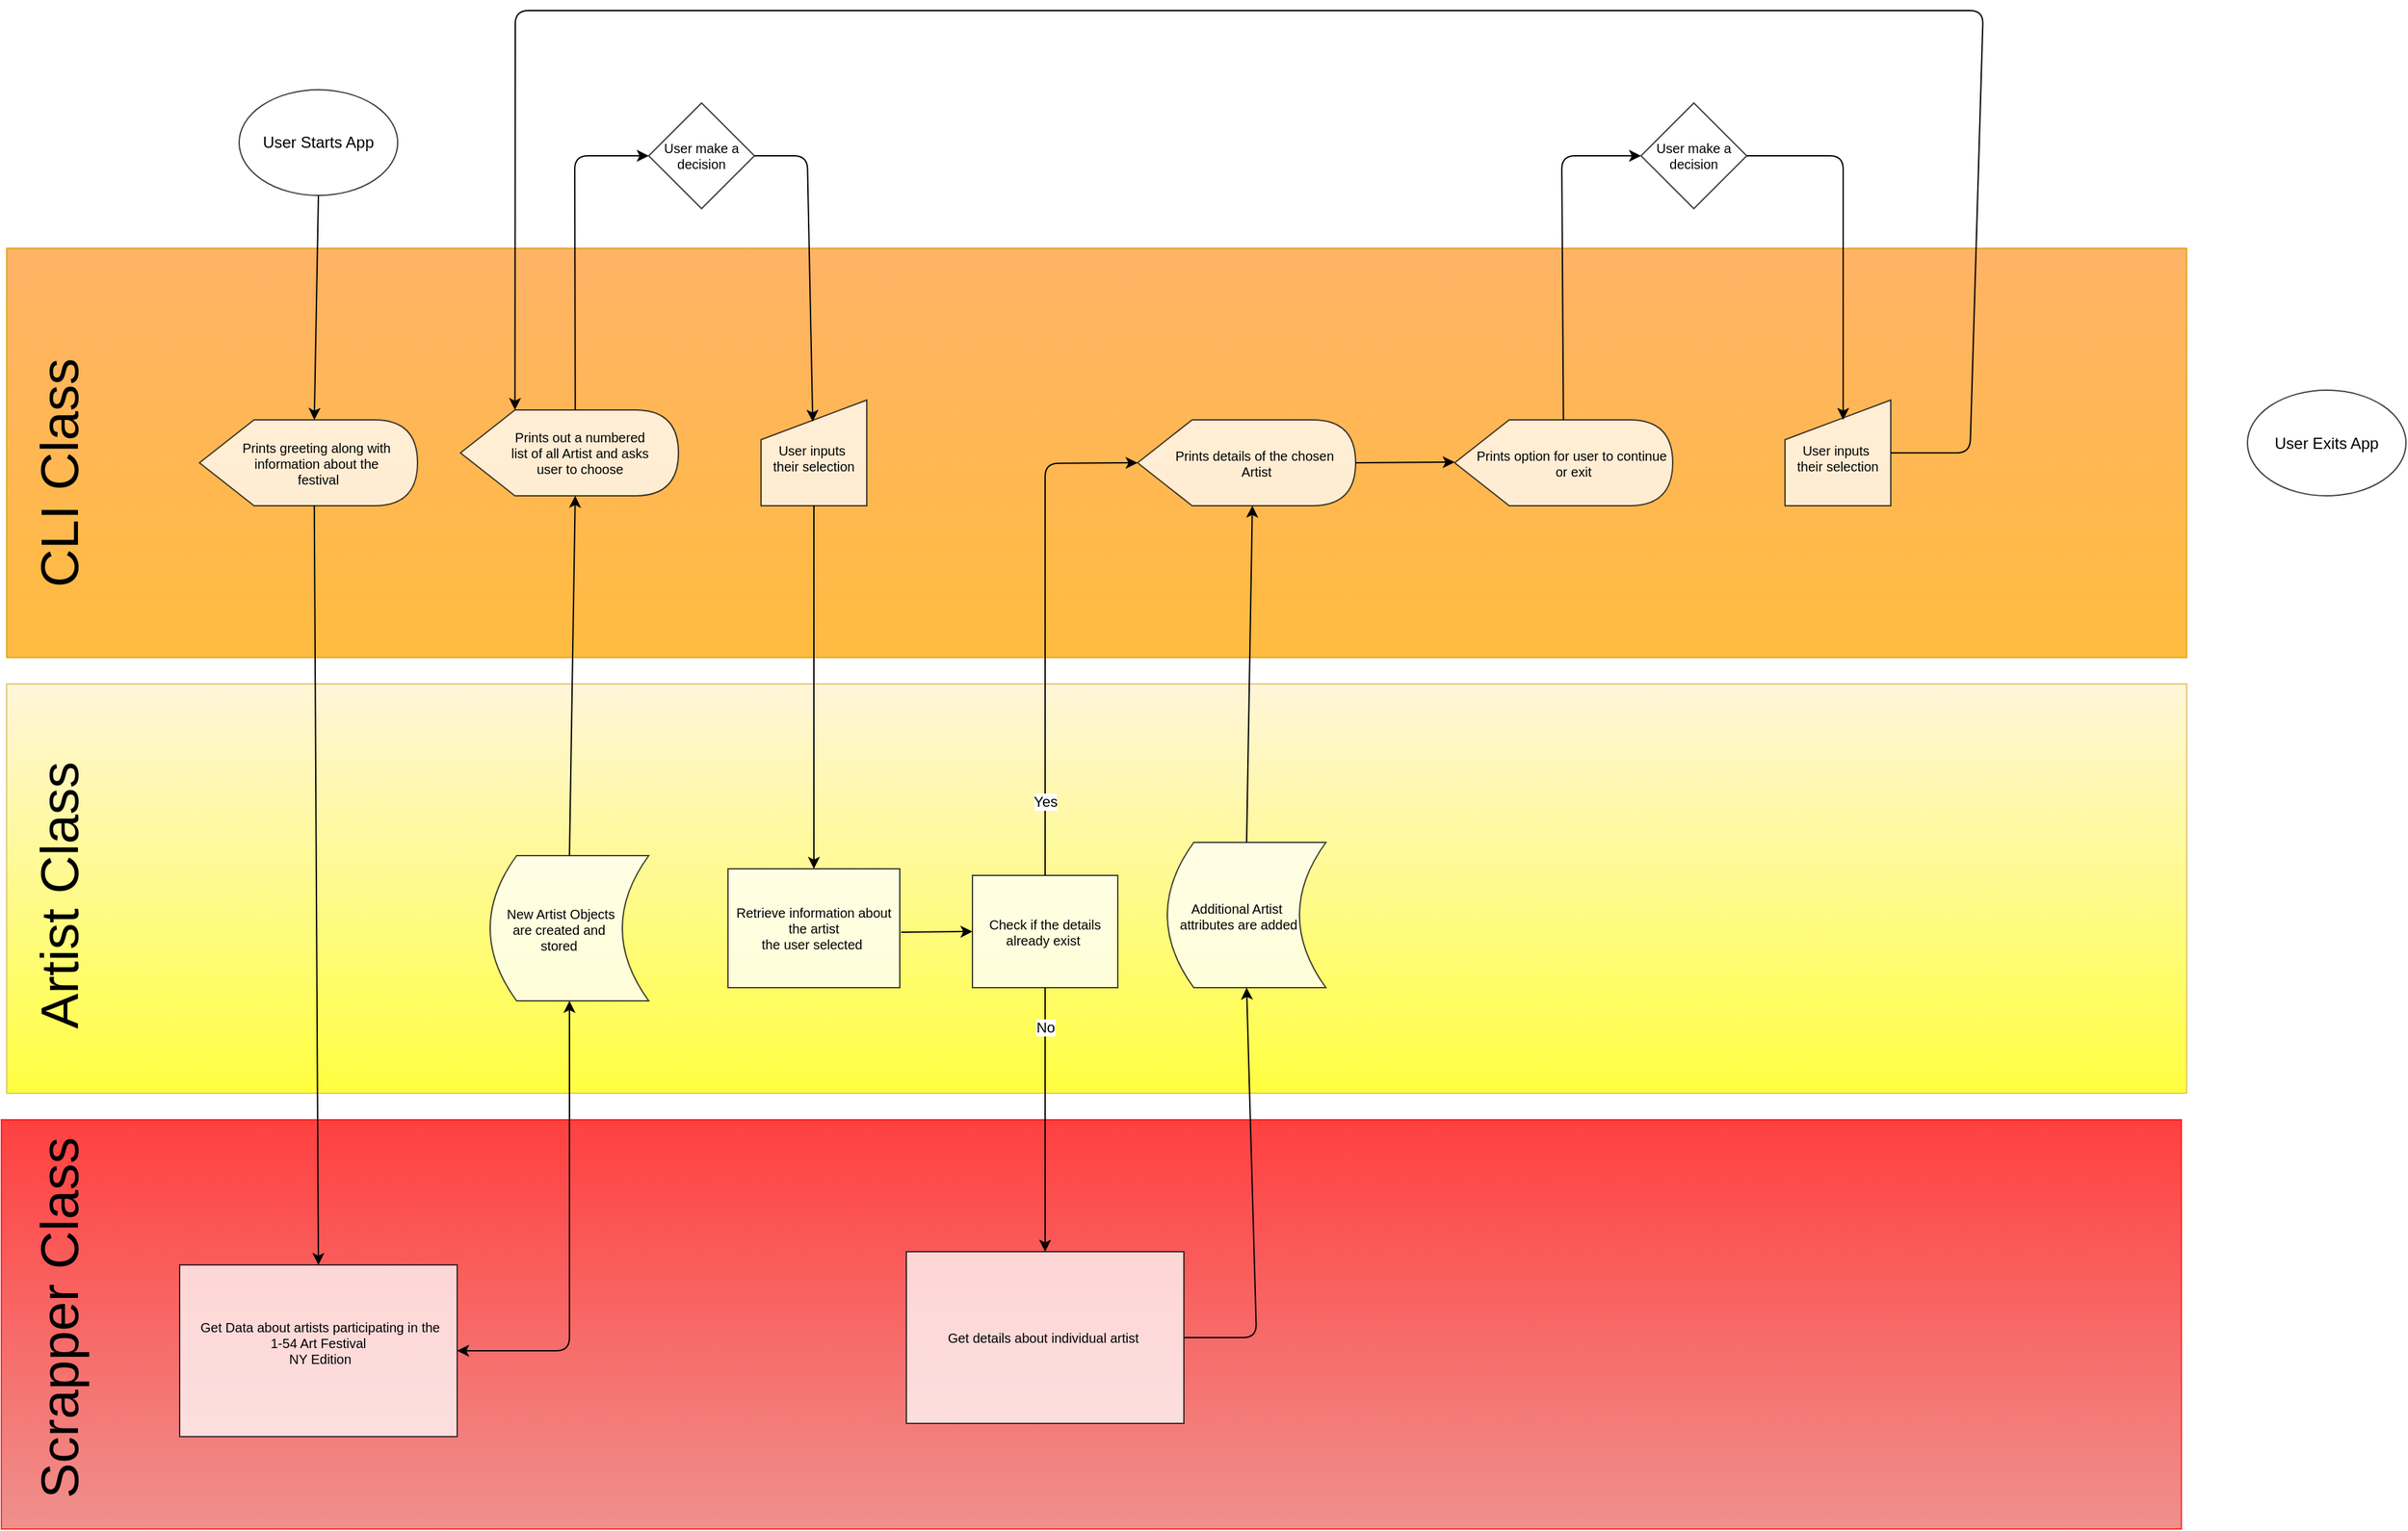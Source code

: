 <mxfile version="14.4.8" type="github">
  <diagram id="C5RBs43oDa-KdzZeNtuy" name="Page-1">
    <mxGraphModel dx="1123" dy="780" grid="1" gridSize="10" guides="1" tooltips="1" connect="1" arrows="1" fold="1" page="1" pageScale="1" pageWidth="827" pageHeight="1169" math="0" shadow="0">
      <root>
        <mxCell id="WIyWlLk6GJQsqaUBKTNV-0" />
        <mxCell id="WIyWlLk6GJQsqaUBKTNV-1" parent="WIyWlLk6GJQsqaUBKTNV-0" />
        <mxCell id="f-RrZv-tHwJxY2jI-w4x-3" value="" style="rounded=0;whiteSpace=wrap;html=1;opacity=75;gradientColor=#ea6b66;strokeColor=#FF0000;fillColor=#FF0000;" vertex="1" parent="WIyWlLk6GJQsqaUBKTNV-1">
          <mxGeometry y="880" width="1650" height="310" as="geometry" />
        </mxCell>
        <mxCell id="f-RrZv-tHwJxY2jI-w4x-2" value="" style="rounded=0;whiteSpace=wrap;html=1;fillColor=#fff2cc;strokeColor=#d6b656;opacity=75;gradientColor=#FFFF00;" vertex="1" parent="WIyWlLk6GJQsqaUBKTNV-1">
          <mxGeometry x="4" y="550" width="1650" height="310" as="geometry" />
        </mxCell>
        <mxCell id="f-RrZv-tHwJxY2jI-w4x-1" value="" style="rounded=0;whiteSpace=wrap;html=1;strokeColor=#d79b00;opacity=75;gradientColor=#ffa500;fillColor=#FF9933;" vertex="1" parent="WIyWlLk6GJQsqaUBKTNV-1">
          <mxGeometry x="4" y="220" width="1650" height="310" as="geometry" />
        </mxCell>
        <mxCell id="f-RrZv-tHwJxY2jI-w4x-6" value="&lt;font style=&quot;font-size: 40px&quot;&gt;Artist Class&lt;/font&gt;" style="text;html=1;strokeColor=none;fillColor=none;align=center;verticalAlign=middle;whiteSpace=wrap;rounded=0;opacity=75;fontSize=50;rotation=-90;" vertex="1" parent="WIyWlLk6GJQsqaUBKTNV-1">
          <mxGeometry x="-120" y="700" width="320" height="20" as="geometry" />
        </mxCell>
        <mxCell id="f-RrZv-tHwJxY2jI-w4x-8" value="&lt;font&gt;&lt;font style=&quot;font-size: 40px&quot;&gt;CLI Class&lt;/font&gt;&lt;br&gt;&lt;/font&gt;" style="text;html=1;strokeColor=none;fillColor=none;align=center;verticalAlign=middle;whiteSpace=wrap;rounded=0;opacity=75;fontSize=50;rotation=-90;" vertex="1" parent="WIyWlLk6GJQsqaUBKTNV-1">
          <mxGeometry x="-120" y="380" width="320" height="20" as="geometry" />
        </mxCell>
        <mxCell id="f-RrZv-tHwJxY2jI-w4x-9" value="&lt;font style=&quot;font-size: 40px&quot;&gt;Scrapper Class&lt;/font&gt;" style="text;html=1;strokeColor=none;fillColor=none;align=center;verticalAlign=middle;whiteSpace=wrap;rounded=0;opacity=75;fontSize=50;rotation=-90;" vertex="1" parent="WIyWlLk6GJQsqaUBKTNV-1">
          <mxGeometry x="-120" y="1020" width="320" height="20" as="geometry" />
        </mxCell>
        <mxCell id="f-RrZv-tHwJxY2jI-w4x-13" value="&lt;p style=&quot;font-size: 12px&quot;&gt;User Starts App&lt;/p&gt;" style="ellipse;whiteSpace=wrap;html=1;fontSize=50;opacity=75;fillColor=#FFFFFF;" vertex="1" parent="WIyWlLk6GJQsqaUBKTNV-1">
          <mxGeometry x="180" y="100" width="120" height="80" as="geometry" />
        </mxCell>
        <mxCell id="f-RrZv-tHwJxY2jI-w4x-14" value="&lt;p style=&quot;font-size: 12px&quot;&gt;User Exits App&lt;/p&gt;" style="ellipse;whiteSpace=wrap;html=1;fontSize=50;opacity=75;fillColor=#FFFFFF;" vertex="1" parent="WIyWlLk6GJQsqaUBKTNV-1">
          <mxGeometry x="1700" y="327.5" width="120" height="80" as="geometry" />
        </mxCell>
        <mxCell id="f-RrZv-tHwJxY2jI-w4x-15" value="New Artist Objects&#xa;are created and &#xa;stored " style="shape=dataStorage;fixedSize=1;strokeColor=#000000;fillColor=#FFFFFF;gradientColor=none;fontSize=10;opacity=75;align=center;verticalAlign=middle;whiteSpace=wrap;labelPosition=center;verticalLabelPosition=middle;spacingLeft=-13;spacingTop=2;" vertex="1" parent="WIyWlLk6GJQsqaUBKTNV-1">
          <mxGeometry x="370" y="680" width="120" height="110" as="geometry" />
        </mxCell>
        <mxCell id="f-RrZv-tHwJxY2jI-w4x-17" value="&amp;nbsp;Get Data about artists participating in the&lt;br style=&quot;padding: 0px ; margin: 0px&quot;&gt;1-54 Art Festival&lt;br style=&quot;padding: 0px ; margin: 0px&quot;&gt;&amp;nbsp;NY Edition&lt;div style=&quot;padding: 0px ; margin: 0px&quot;&gt;&lt;br style=&quot;padding: 0px ; margin: 0px&quot;&gt;&lt;/div&gt;" style="rounded=0;whiteSpace=wrap;html=1;strokeColor=#000000;fillColor=#FFFFFF;gradientColor=none;fontSize=10;opacity=75;align=center;" vertex="1" parent="WIyWlLk6GJQsqaUBKTNV-1">
          <mxGeometry x="135" y="990" width="210" height="130" as="geometry" />
        </mxCell>
        <mxCell id="f-RrZv-tHwJxY2jI-w4x-18" value="&lt;font face=&quot;helvetica&quot;&gt;Get details about individual artist&amp;nbsp;&lt;/font&gt;" style="rounded=0;whiteSpace=wrap;html=1;strokeColor=#000000;fillColor=#FFFFFF;gradientColor=none;fontSize=10;opacity=75;align=center;" vertex="1" parent="WIyWlLk6GJQsqaUBKTNV-1">
          <mxGeometry x="685" y="980" width="210" height="130" as="geometry" />
        </mxCell>
        <mxCell id="f-RrZv-tHwJxY2jI-w4x-19" value="Prints greeting along with&amp;nbsp;&lt;br&gt;information about the&amp;nbsp;&lt;br&gt;festival" style="shape=display;whiteSpace=wrap;html=1;strokeColor=#000000;fillColor=#FFFFFF;gradientColor=none;fontSize=10;opacity=75;align=center;spacingLeft=15;" vertex="1" parent="WIyWlLk6GJQsqaUBKTNV-1">
          <mxGeometry x="150" y="350" width="165" height="65" as="geometry" />
        </mxCell>
        <mxCell id="f-RrZv-tHwJxY2jI-w4x-21" value="Additional Artist &#xa;attributes are added" style="shape=dataStorage;fixedSize=1;strokeColor=#000000;fillColor=#FFFFFF;gradientColor=none;fontSize=10;opacity=75;align=center;verticalAlign=middle;whiteSpace=wrap;labelPosition=center;verticalLabelPosition=middle;spacingLeft=-13;spacingTop=2;" vertex="1" parent="WIyWlLk6GJQsqaUBKTNV-1">
          <mxGeometry x="882.5" y="670" width="120" height="110" as="geometry" />
        </mxCell>
        <mxCell id="f-RrZv-tHwJxY2jI-w4x-22" value="Prints out a numbered&lt;br&gt;list of all Artist and asks&lt;br&gt;user to choose" style="shape=display;whiteSpace=wrap;html=1;strokeColor=#000000;fillColor=#FFFFFF;gradientColor=none;fontSize=10;opacity=75;align=center;spacingLeft=15;" vertex="1" parent="WIyWlLk6GJQsqaUBKTNV-1">
          <mxGeometry x="347.5" y="342.5" width="165" height="65" as="geometry" />
        </mxCell>
        <mxCell id="f-RrZv-tHwJxY2jI-w4x-23" value="Prints details of the chosen&amp;nbsp;&lt;br&gt;Artist" style="shape=display;whiteSpace=wrap;html=1;strokeColor=#000000;fillColor=#FFFFFF;gradientColor=none;fontSize=10;opacity=75;align=center;spacingLeft=15;" vertex="1" parent="WIyWlLk6GJQsqaUBKTNV-1">
          <mxGeometry x="860" y="350" width="165" height="65" as="geometry" />
        </mxCell>
        <mxCell id="f-RrZv-tHwJxY2jI-w4x-24" value="User inputs&amp;nbsp;&lt;br&gt;their selection" style="shape=manualInput;whiteSpace=wrap;html=1;strokeColor=#000000;fillColor=#FFFFFF;gradientColor=none;fontSize=10;opacity=75;align=center;spacingBottom=-7;" vertex="1" parent="WIyWlLk6GJQsqaUBKTNV-1">
          <mxGeometry x="575" y="335" width="80" height="80" as="geometry" />
        </mxCell>
        <mxCell id="f-RrZv-tHwJxY2jI-w4x-25" value="Prints option for user to continue&amp;nbsp;&lt;br&gt;or exit" style="shape=display;whiteSpace=wrap;html=1;strokeColor=#000000;fillColor=#FFFFFF;gradientColor=none;fontSize=10;opacity=75;align=center;spacingLeft=15;" vertex="1" parent="WIyWlLk6GJQsqaUBKTNV-1">
          <mxGeometry x="1100" y="350" width="165" height="65" as="geometry" />
        </mxCell>
        <mxCell id="f-RrZv-tHwJxY2jI-w4x-26" value="User inputs&amp;nbsp;&lt;br&gt;their selection" style="shape=manualInput;whiteSpace=wrap;html=1;strokeColor=#000000;fillColor=#FFFFFF;gradientColor=none;fontSize=10;opacity=75;align=center;spacingBottom=-7;" vertex="1" parent="WIyWlLk6GJQsqaUBKTNV-1">
          <mxGeometry x="1350" y="335" width="80" height="80" as="geometry" />
        </mxCell>
        <mxCell id="f-RrZv-tHwJxY2jI-w4x-27" value="User make a&lt;br&gt;decision" style="rhombus;whiteSpace=wrap;html=1;strokeColor=#000000;fillColor=#FFFFFF;gradientColor=none;fontSize=10;opacity=75;align=center;" vertex="1" parent="WIyWlLk6GJQsqaUBKTNV-1">
          <mxGeometry x="490" y="110" width="80" height="80" as="geometry" />
        </mxCell>
        <mxCell id="f-RrZv-tHwJxY2jI-w4x-28" value="User make a&lt;br&gt;decision" style="rhombus;whiteSpace=wrap;html=1;strokeColor=#000000;fillColor=#FFFFFF;gradientColor=none;fontSize=10;opacity=75;align=center;" vertex="1" parent="WIyWlLk6GJQsqaUBKTNV-1">
          <mxGeometry x="1241" y="110" width="80" height="80" as="geometry" />
        </mxCell>
        <mxCell id="f-RrZv-tHwJxY2jI-w4x-29" value="&lt;font face=&quot;helvetica&quot;&gt;Retrieve information about the artist&lt;br&gt;&lt;/font&gt;the user selected&amp;nbsp;" style="rounded=0;whiteSpace=wrap;html=1;strokeColor=#000000;fillColor=#FFFFFF;gradientColor=none;fontSize=10;opacity=75;align=center;" vertex="1" parent="WIyWlLk6GJQsqaUBKTNV-1">
          <mxGeometry x="550" y="690" width="130" height="90" as="geometry" />
        </mxCell>
        <mxCell id="f-RrZv-tHwJxY2jI-w4x-30" value="&lt;font face=&quot;helvetica&quot;&gt;Check if the details already exist&amp;nbsp;&lt;/font&gt;" style="rounded=0;whiteSpace=wrap;html=1;strokeColor=#000000;fillColor=#FFFFFF;gradientColor=none;fontSize=10;opacity=75;align=center;" vertex="1" parent="WIyWlLk6GJQsqaUBKTNV-1">
          <mxGeometry x="735" y="695" width="110" height="85" as="geometry" />
        </mxCell>
        <mxCell id="f-RrZv-tHwJxY2jI-w4x-32" value="" style="endArrow=classic;html=1;fontSize=10;exitX=0.5;exitY=1;exitDx=0;exitDy=0;entryX=0;entryY=0;entryDx=86.875;entryDy=0;entryPerimeter=0;" edge="1" parent="WIyWlLk6GJQsqaUBKTNV-1" source="f-RrZv-tHwJxY2jI-w4x-13" target="f-RrZv-tHwJxY2jI-w4x-19">
          <mxGeometry width="50" height="50" relative="1" as="geometry">
            <mxPoint x="450" y="490" as="sourcePoint" />
            <mxPoint x="500" y="440" as="targetPoint" />
          </mxGeometry>
        </mxCell>
        <mxCell id="f-RrZv-tHwJxY2jI-w4x-34" value="" style="endArrow=classic;html=1;fontSize=10;exitX=0;exitY=0;exitDx=86.875;exitDy=65;exitPerimeter=0;entryX=0.5;entryY=0;entryDx=0;entryDy=0;" edge="1" parent="WIyWlLk6GJQsqaUBKTNV-1" source="f-RrZv-tHwJxY2jI-w4x-19" target="f-RrZv-tHwJxY2jI-w4x-17">
          <mxGeometry width="50" height="50" relative="1" as="geometry">
            <mxPoint x="450" y="730" as="sourcePoint" />
            <mxPoint x="500" y="680" as="targetPoint" />
          </mxGeometry>
        </mxCell>
        <mxCell id="f-RrZv-tHwJxY2jI-w4x-35" value="" style="endArrow=classic;startArrow=classic;html=1;fontSize=10;exitX=1;exitY=0.5;exitDx=0;exitDy=0;" edge="1" parent="WIyWlLk6GJQsqaUBKTNV-1" source="f-RrZv-tHwJxY2jI-w4x-17" target="f-RrZv-tHwJxY2jI-w4x-15">
          <mxGeometry width="50" height="50" relative="1" as="geometry">
            <mxPoint x="450" y="920" as="sourcePoint" />
            <mxPoint x="500" y="870" as="targetPoint" />
            <Array as="points">
              <mxPoint x="430" y="1055" />
            </Array>
          </mxGeometry>
        </mxCell>
        <mxCell id="f-RrZv-tHwJxY2jI-w4x-36" value="" style="endArrow=classic;html=1;fontSize=10;exitX=0.5;exitY=0;exitDx=0;exitDy=0;entryX=0;entryY=0;entryDx=86.875;entryDy=65;entryPerimeter=0;" edge="1" parent="WIyWlLk6GJQsqaUBKTNV-1" source="f-RrZv-tHwJxY2jI-w4x-15" target="f-RrZv-tHwJxY2jI-w4x-22">
          <mxGeometry width="50" height="50" relative="1" as="geometry">
            <mxPoint x="450" y="630" as="sourcePoint" />
            <mxPoint x="500" y="580" as="targetPoint" />
          </mxGeometry>
        </mxCell>
        <mxCell id="f-RrZv-tHwJxY2jI-w4x-37" value="" style="endArrow=classic;html=1;fontSize=10;exitX=0;exitY=0;exitDx=86.875;exitDy=0;exitPerimeter=0;entryX=0;entryY=0.5;entryDx=0;entryDy=0;" edge="1" parent="WIyWlLk6GJQsqaUBKTNV-1" source="f-RrZv-tHwJxY2jI-w4x-22" target="f-RrZv-tHwJxY2jI-w4x-27">
          <mxGeometry width="50" height="50" relative="1" as="geometry">
            <mxPoint x="450" y="430" as="sourcePoint" />
            <mxPoint x="434" y="150" as="targetPoint" />
            <Array as="points">
              <mxPoint x="434" y="150" />
            </Array>
          </mxGeometry>
        </mxCell>
        <mxCell id="f-RrZv-tHwJxY2jI-w4x-38" value="" style="endArrow=classic;html=1;fontSize=10;exitX=1;exitY=0.5;exitDx=0;exitDy=0;entryX=0.489;entryY=0.205;entryDx=0;entryDy=0;entryPerimeter=0;" edge="1" parent="WIyWlLk6GJQsqaUBKTNV-1" source="f-RrZv-tHwJxY2jI-w4x-27" target="f-RrZv-tHwJxY2jI-w4x-24">
          <mxGeometry width="50" height="50" relative="1" as="geometry">
            <mxPoint x="560" y="700" as="sourcePoint" />
            <mxPoint x="600" y="350" as="targetPoint" />
            <Array as="points">
              <mxPoint x="610" y="150" />
            </Array>
          </mxGeometry>
        </mxCell>
        <mxCell id="f-RrZv-tHwJxY2jI-w4x-39" value="" style="endArrow=classic;html=1;fontSize=10;exitX=0.5;exitY=1;exitDx=0;exitDy=0;entryX=0.5;entryY=0;entryDx=0;entryDy=0;" edge="1" parent="WIyWlLk6GJQsqaUBKTNV-1" source="f-RrZv-tHwJxY2jI-w4x-24" target="f-RrZv-tHwJxY2jI-w4x-29">
          <mxGeometry width="50" height="50" relative="1" as="geometry">
            <mxPoint x="550" y="720" as="sourcePoint" />
            <mxPoint x="600" y="670" as="targetPoint" />
          </mxGeometry>
        </mxCell>
        <mxCell id="f-RrZv-tHwJxY2jI-w4x-40" value="" style="endArrow=classic;html=1;fontSize=10;entryX=0;entryY=0.5;entryDx=0;entryDy=0;" edge="1" parent="WIyWlLk6GJQsqaUBKTNV-1" target="f-RrZv-tHwJxY2jI-w4x-30">
          <mxGeometry width="50" height="50" relative="1" as="geometry">
            <mxPoint x="681" y="738" as="sourcePoint" />
            <mxPoint x="600" y="670" as="targetPoint" />
            <Array as="points" />
          </mxGeometry>
        </mxCell>
        <mxCell id="f-RrZv-tHwJxY2jI-w4x-48" value="" style="endArrow=classic;html=1;fontSize=10;exitX=0.5;exitY=1;exitDx=0;exitDy=0;entryX=0.5;entryY=0;entryDx=0;entryDy=0;" edge="1" parent="WIyWlLk6GJQsqaUBKTNV-1" source="f-RrZv-tHwJxY2jI-w4x-30" target="f-RrZv-tHwJxY2jI-w4x-18">
          <mxGeometry relative="1" as="geometry">
            <mxPoint x="780" y="880" as="sourcePoint" />
            <mxPoint x="880" y="880" as="targetPoint" />
          </mxGeometry>
        </mxCell>
        <mxCell id="f-RrZv-tHwJxY2jI-w4x-49" value="No" style="edgeLabel;resizable=0;html=1;align=center;verticalAlign=middle;" connectable="0" vertex="1" parent="f-RrZv-tHwJxY2jI-w4x-48">
          <mxGeometry relative="1" as="geometry">
            <mxPoint y="-70" as="offset" />
          </mxGeometry>
        </mxCell>
        <mxCell id="f-RrZv-tHwJxY2jI-w4x-50" value="" style="endArrow=classic;html=1;fontSize=10;exitX=0.5;exitY=0;exitDx=0;exitDy=0;entryX=0;entryY=0.5;entryDx=0;entryDy=0;entryPerimeter=0;" edge="1" parent="WIyWlLk6GJQsqaUBKTNV-1" source="f-RrZv-tHwJxY2jI-w4x-30" target="f-RrZv-tHwJxY2jI-w4x-23">
          <mxGeometry relative="1" as="geometry">
            <mxPoint x="800" y="790" as="sourcePoint" />
            <mxPoint x="800" y="990" as="targetPoint" />
            <Array as="points">
              <mxPoint x="790" y="383" />
            </Array>
          </mxGeometry>
        </mxCell>
        <mxCell id="f-RrZv-tHwJxY2jI-w4x-51" value="Yes" style="edgeLabel;resizable=0;html=1;align=center;verticalAlign=middle;" connectable="0" vertex="1" parent="f-RrZv-tHwJxY2jI-w4x-50">
          <mxGeometry relative="1" as="geometry">
            <mxPoint y="135" as="offset" />
          </mxGeometry>
        </mxCell>
        <mxCell id="f-RrZv-tHwJxY2jI-w4x-54" value="" style="endArrow=classic;html=1;fontSize=10;exitX=1;exitY=0.5;exitDx=0;exitDy=0;entryX=0.5;entryY=1;entryDx=0;entryDy=0;" edge="1" parent="WIyWlLk6GJQsqaUBKTNV-1" source="f-RrZv-tHwJxY2jI-w4x-18" target="f-RrZv-tHwJxY2jI-w4x-21">
          <mxGeometry width="50" height="50" relative="1" as="geometry">
            <mxPoint x="860" y="790" as="sourcePoint" />
            <mxPoint x="910" y="740" as="targetPoint" />
            <Array as="points">
              <mxPoint x="950" y="1045" />
            </Array>
          </mxGeometry>
        </mxCell>
        <mxCell id="f-RrZv-tHwJxY2jI-w4x-55" value="" style="endArrow=classic;html=1;fontSize=10;exitX=0.5;exitY=0;exitDx=0;exitDy=0;entryX=0;entryY=0;entryDx=86.875;entryDy=65;entryPerimeter=0;" edge="1" parent="WIyWlLk6GJQsqaUBKTNV-1" source="f-RrZv-tHwJxY2jI-w4x-21" target="f-RrZv-tHwJxY2jI-w4x-23">
          <mxGeometry width="50" height="50" relative="1" as="geometry">
            <mxPoint x="860" y="620" as="sourcePoint" />
            <mxPoint x="910" y="570" as="targetPoint" />
          </mxGeometry>
        </mxCell>
        <mxCell id="f-RrZv-tHwJxY2jI-w4x-56" value="" style="endArrow=classic;html=1;fontSize=10;exitX=1;exitY=0.5;exitDx=0;exitDy=0;exitPerimeter=0;entryX=0.664;entryY=0.524;entryDx=0;entryDy=0;entryPerimeter=0;" edge="1" parent="WIyWlLk6GJQsqaUBKTNV-1" source="f-RrZv-tHwJxY2jI-w4x-23" target="f-RrZv-tHwJxY2jI-w4x-1">
          <mxGeometry width="50" height="50" relative="1" as="geometry">
            <mxPoint x="1150" y="560" as="sourcePoint" />
            <mxPoint x="1200" y="510" as="targetPoint" />
            <Array as="points">
              <mxPoint x="1100" y="382" />
            </Array>
          </mxGeometry>
        </mxCell>
        <mxCell id="f-RrZv-tHwJxY2jI-w4x-57" value="" style="endArrow=classic;html=1;fontSize=10;entryX=0;entryY=0.5;entryDx=0;entryDy=0;" edge="1" parent="WIyWlLk6GJQsqaUBKTNV-1" source="f-RrZv-tHwJxY2jI-w4x-25" target="f-RrZv-tHwJxY2jI-w4x-28">
          <mxGeometry width="50" height="50" relative="1" as="geometry">
            <mxPoint x="1140" y="280" as="sourcePoint" />
            <mxPoint x="1184" y="120" as="targetPoint" />
            <Array as="points">
              <mxPoint x="1181" y="150" />
            </Array>
          </mxGeometry>
        </mxCell>
        <mxCell id="f-RrZv-tHwJxY2jI-w4x-58" value="" style="endArrow=classic;html=1;fontSize=10;exitX=1;exitY=0.5;exitDx=0;exitDy=0;" edge="1" parent="WIyWlLk6GJQsqaUBKTNV-1" source="f-RrZv-tHwJxY2jI-w4x-28">
          <mxGeometry width="50" height="50" relative="1" as="geometry">
            <mxPoint x="1080" y="520" as="sourcePoint" />
            <mxPoint x="1394" y="350" as="targetPoint" />
            <Array as="points">
              <mxPoint x="1394" y="150" />
            </Array>
          </mxGeometry>
        </mxCell>
        <mxCell id="f-RrZv-tHwJxY2jI-w4x-60" value="" style="endArrow=classic;html=1;fontSize=10;exitX=1;exitY=0.5;exitDx=0;exitDy=0;entryX=0;entryY=0;entryDx=41.25;entryDy=0;entryPerimeter=0;" edge="1" parent="WIyWlLk6GJQsqaUBKTNV-1" source="f-RrZv-tHwJxY2jI-w4x-26" target="f-RrZv-tHwJxY2jI-w4x-22">
          <mxGeometry width="50" height="50" relative="1" as="geometry">
            <mxPoint x="1440" y="280" as="sourcePoint" />
            <mxPoint x="360" y="80" as="targetPoint" />
            <Array as="points">
              <mxPoint x="1490" y="375" />
              <mxPoint x="1500" y="40" />
              <mxPoint x="389" y="40" />
            </Array>
          </mxGeometry>
        </mxCell>
      </root>
    </mxGraphModel>
  </diagram>
</mxfile>
